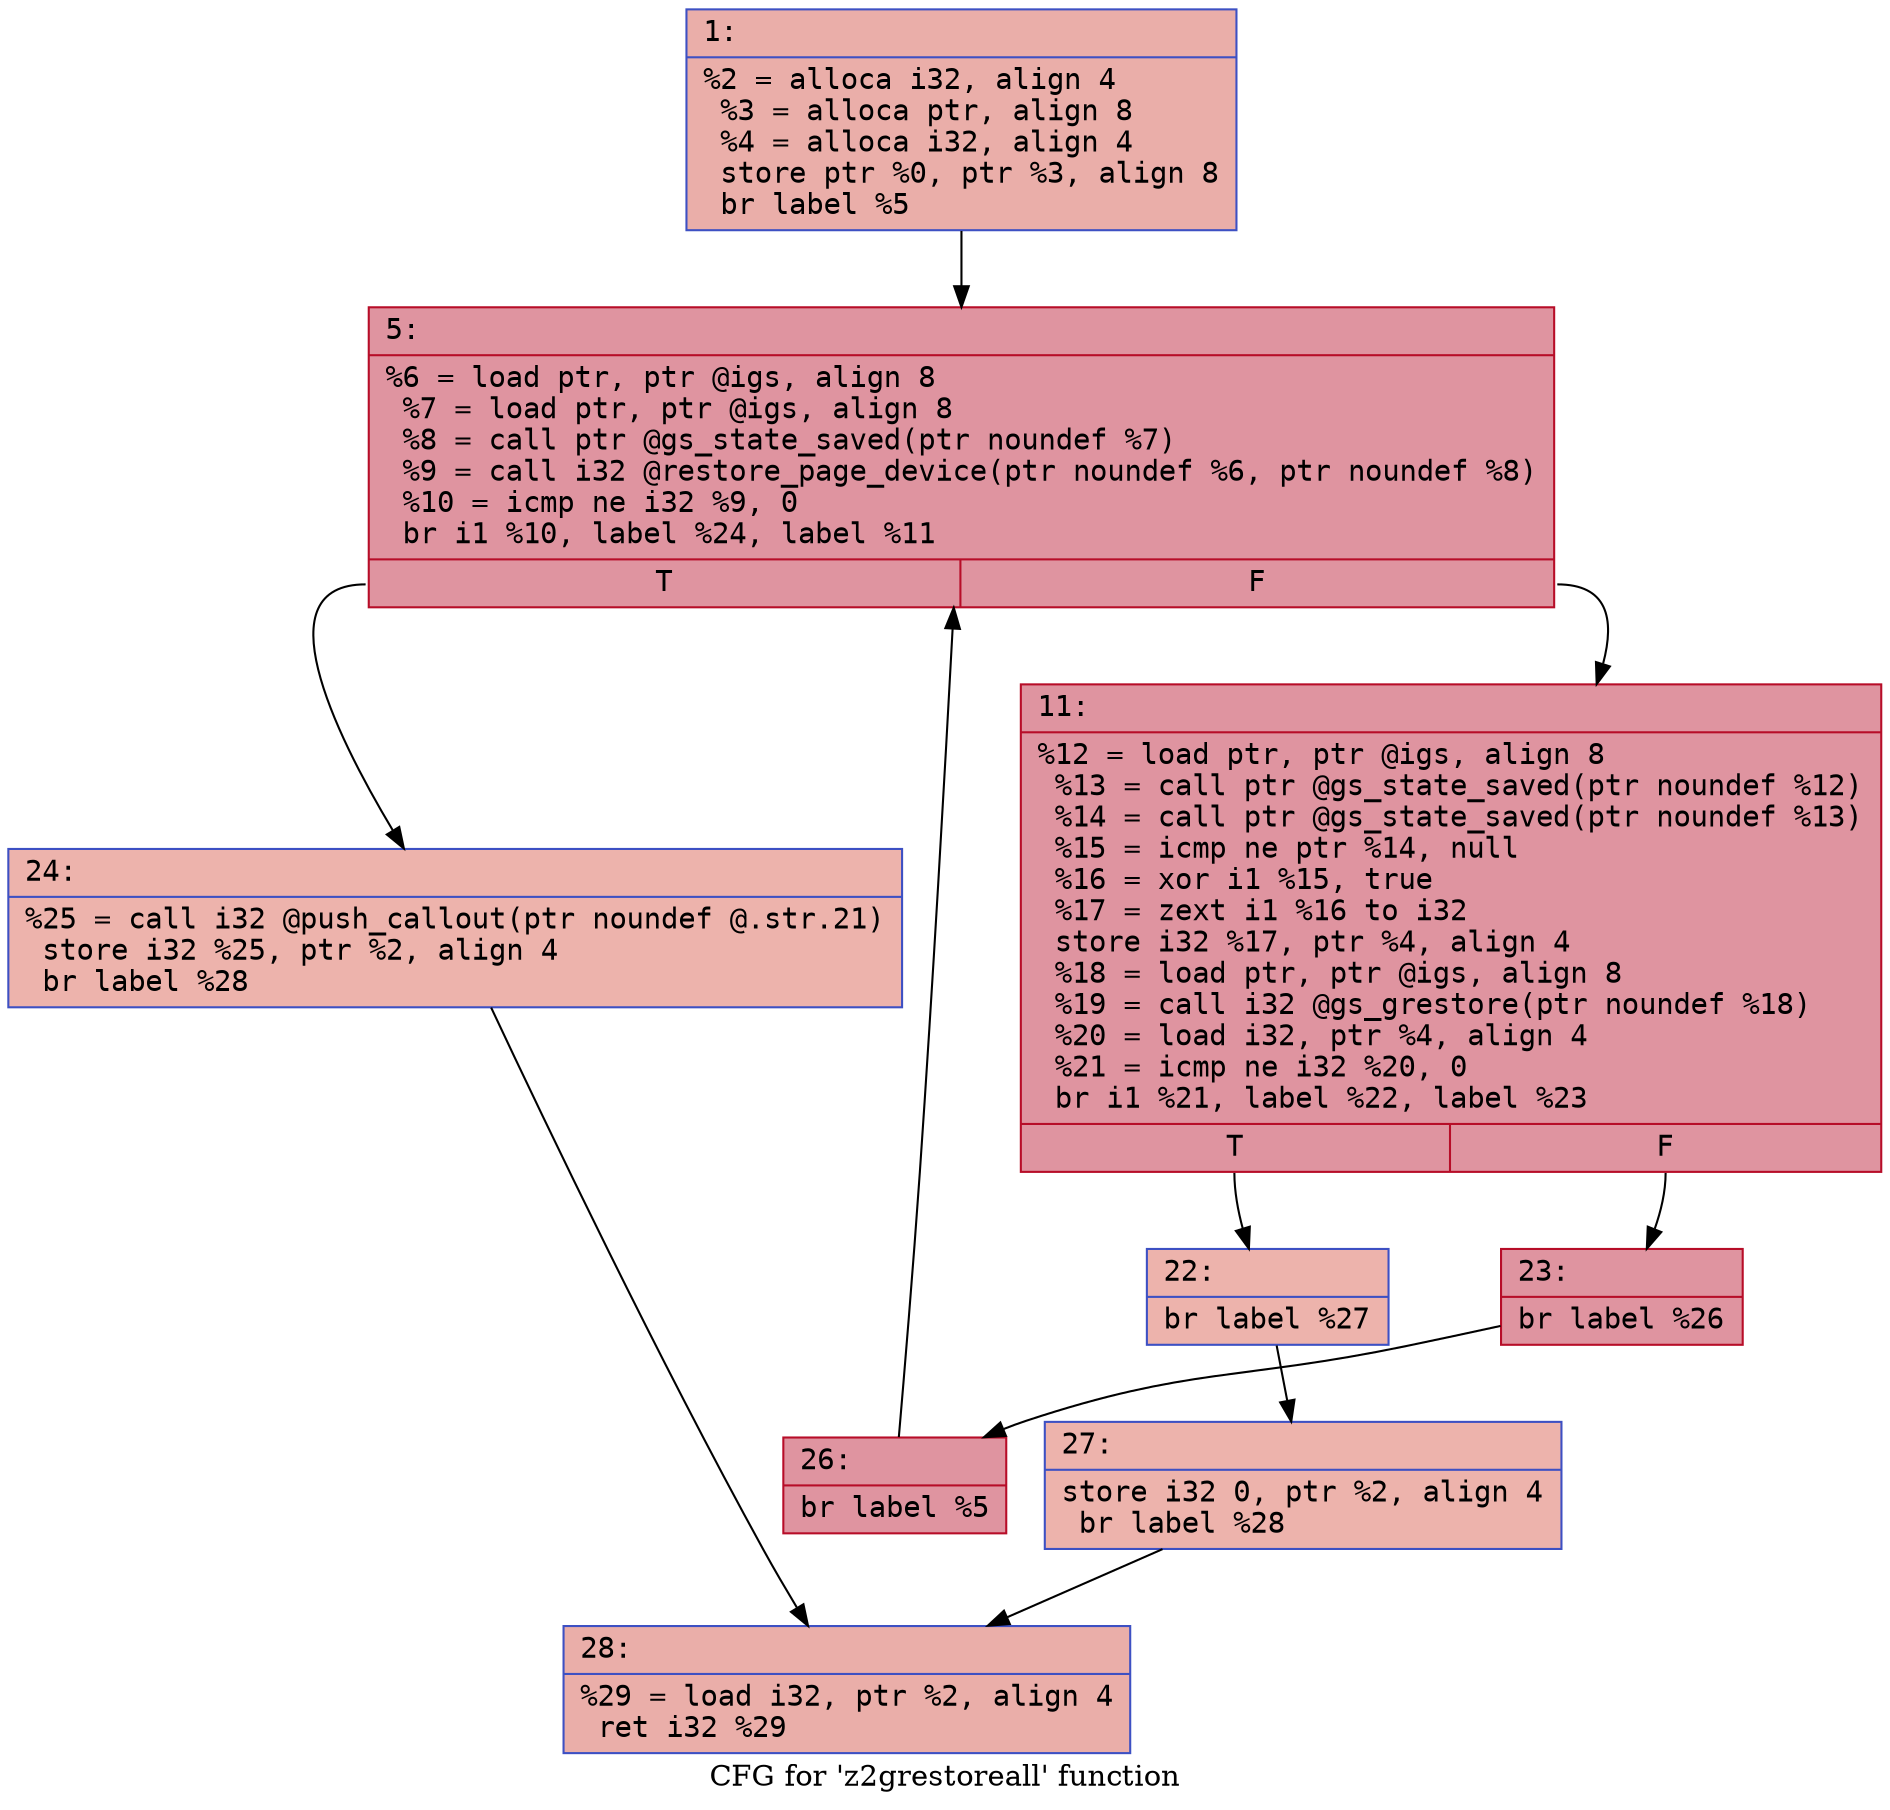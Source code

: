 digraph "CFG for 'z2grestoreall' function" {
	label="CFG for 'z2grestoreall' function";

	Node0x60000010f390 [shape=record,color="#3d50c3ff", style=filled, fillcolor="#d0473d70" fontname="Courier",label="{1:\l|  %2 = alloca i32, align 4\l  %3 = alloca ptr, align 8\l  %4 = alloca i32, align 4\l  store ptr %0, ptr %3, align 8\l  br label %5\l}"];
	Node0x60000010f390 -> Node0x60000010f3e0[tooltip="1 -> 5\nProbability 100.00%" ];
	Node0x60000010f3e0 [shape=record,color="#b70d28ff", style=filled, fillcolor="#b70d2870" fontname="Courier",label="{5:\l|  %6 = load ptr, ptr @igs, align 8\l  %7 = load ptr, ptr @igs, align 8\l  %8 = call ptr @gs_state_saved(ptr noundef %7)\l  %9 = call i32 @restore_page_device(ptr noundef %6, ptr noundef %8)\l  %10 = icmp ne i32 %9, 0\l  br i1 %10, label %24, label %11\l|{<s0>T|<s1>F}}"];
	Node0x60000010f3e0:s0 -> Node0x60000010f520[tooltip="5 -> 24\nProbability 3.12%" ];
	Node0x60000010f3e0:s1 -> Node0x60000010f430[tooltip="5 -> 11\nProbability 96.88%" ];
	Node0x60000010f430 [shape=record,color="#b70d28ff", style=filled, fillcolor="#b70d2870" fontname="Courier",label="{11:\l|  %12 = load ptr, ptr @igs, align 8\l  %13 = call ptr @gs_state_saved(ptr noundef %12)\l  %14 = call ptr @gs_state_saved(ptr noundef %13)\l  %15 = icmp ne ptr %14, null\l  %16 = xor i1 %15, true\l  %17 = zext i1 %16 to i32\l  store i32 %17, ptr %4, align 4\l  %18 = load ptr, ptr @igs, align 8\l  %19 = call i32 @gs_grestore(ptr noundef %18)\l  %20 = load i32, ptr %4, align 4\l  %21 = icmp ne i32 %20, 0\l  br i1 %21, label %22, label %23\l|{<s0>T|<s1>F}}"];
	Node0x60000010f430:s0 -> Node0x60000010f480[tooltip="11 -> 22\nProbability 3.12%" ];
	Node0x60000010f430:s1 -> Node0x60000010f4d0[tooltip="11 -> 23\nProbability 96.88%" ];
	Node0x60000010f480 [shape=record,color="#3d50c3ff", style=filled, fillcolor="#d6524470" fontname="Courier",label="{22:\l|  br label %27\l}"];
	Node0x60000010f480 -> Node0x60000010f5c0[tooltip="22 -> 27\nProbability 100.00%" ];
	Node0x60000010f4d0 [shape=record,color="#b70d28ff", style=filled, fillcolor="#b70d2870" fontname="Courier",label="{23:\l|  br label %26\l}"];
	Node0x60000010f4d0 -> Node0x60000010f570[tooltip="23 -> 26\nProbability 100.00%" ];
	Node0x60000010f520 [shape=record,color="#3d50c3ff", style=filled, fillcolor="#d6524470" fontname="Courier",label="{24:\l|  %25 = call i32 @push_callout(ptr noundef @.str.21)\l  store i32 %25, ptr %2, align 4\l  br label %28\l}"];
	Node0x60000010f520 -> Node0x60000010f610[tooltip="24 -> 28\nProbability 100.00%" ];
	Node0x60000010f570 [shape=record,color="#b70d28ff", style=filled, fillcolor="#b70d2870" fontname="Courier",label="{26:\l|  br label %5\l}"];
	Node0x60000010f570 -> Node0x60000010f3e0[tooltip="26 -> 5\nProbability 100.00%" ];
	Node0x60000010f5c0 [shape=record,color="#3d50c3ff", style=filled, fillcolor="#d6524470" fontname="Courier",label="{27:\l|  store i32 0, ptr %2, align 4\l  br label %28\l}"];
	Node0x60000010f5c0 -> Node0x60000010f610[tooltip="27 -> 28\nProbability 100.00%" ];
	Node0x60000010f610 [shape=record,color="#3d50c3ff", style=filled, fillcolor="#d0473d70" fontname="Courier",label="{28:\l|  %29 = load i32, ptr %2, align 4\l  ret i32 %29\l}"];
}
